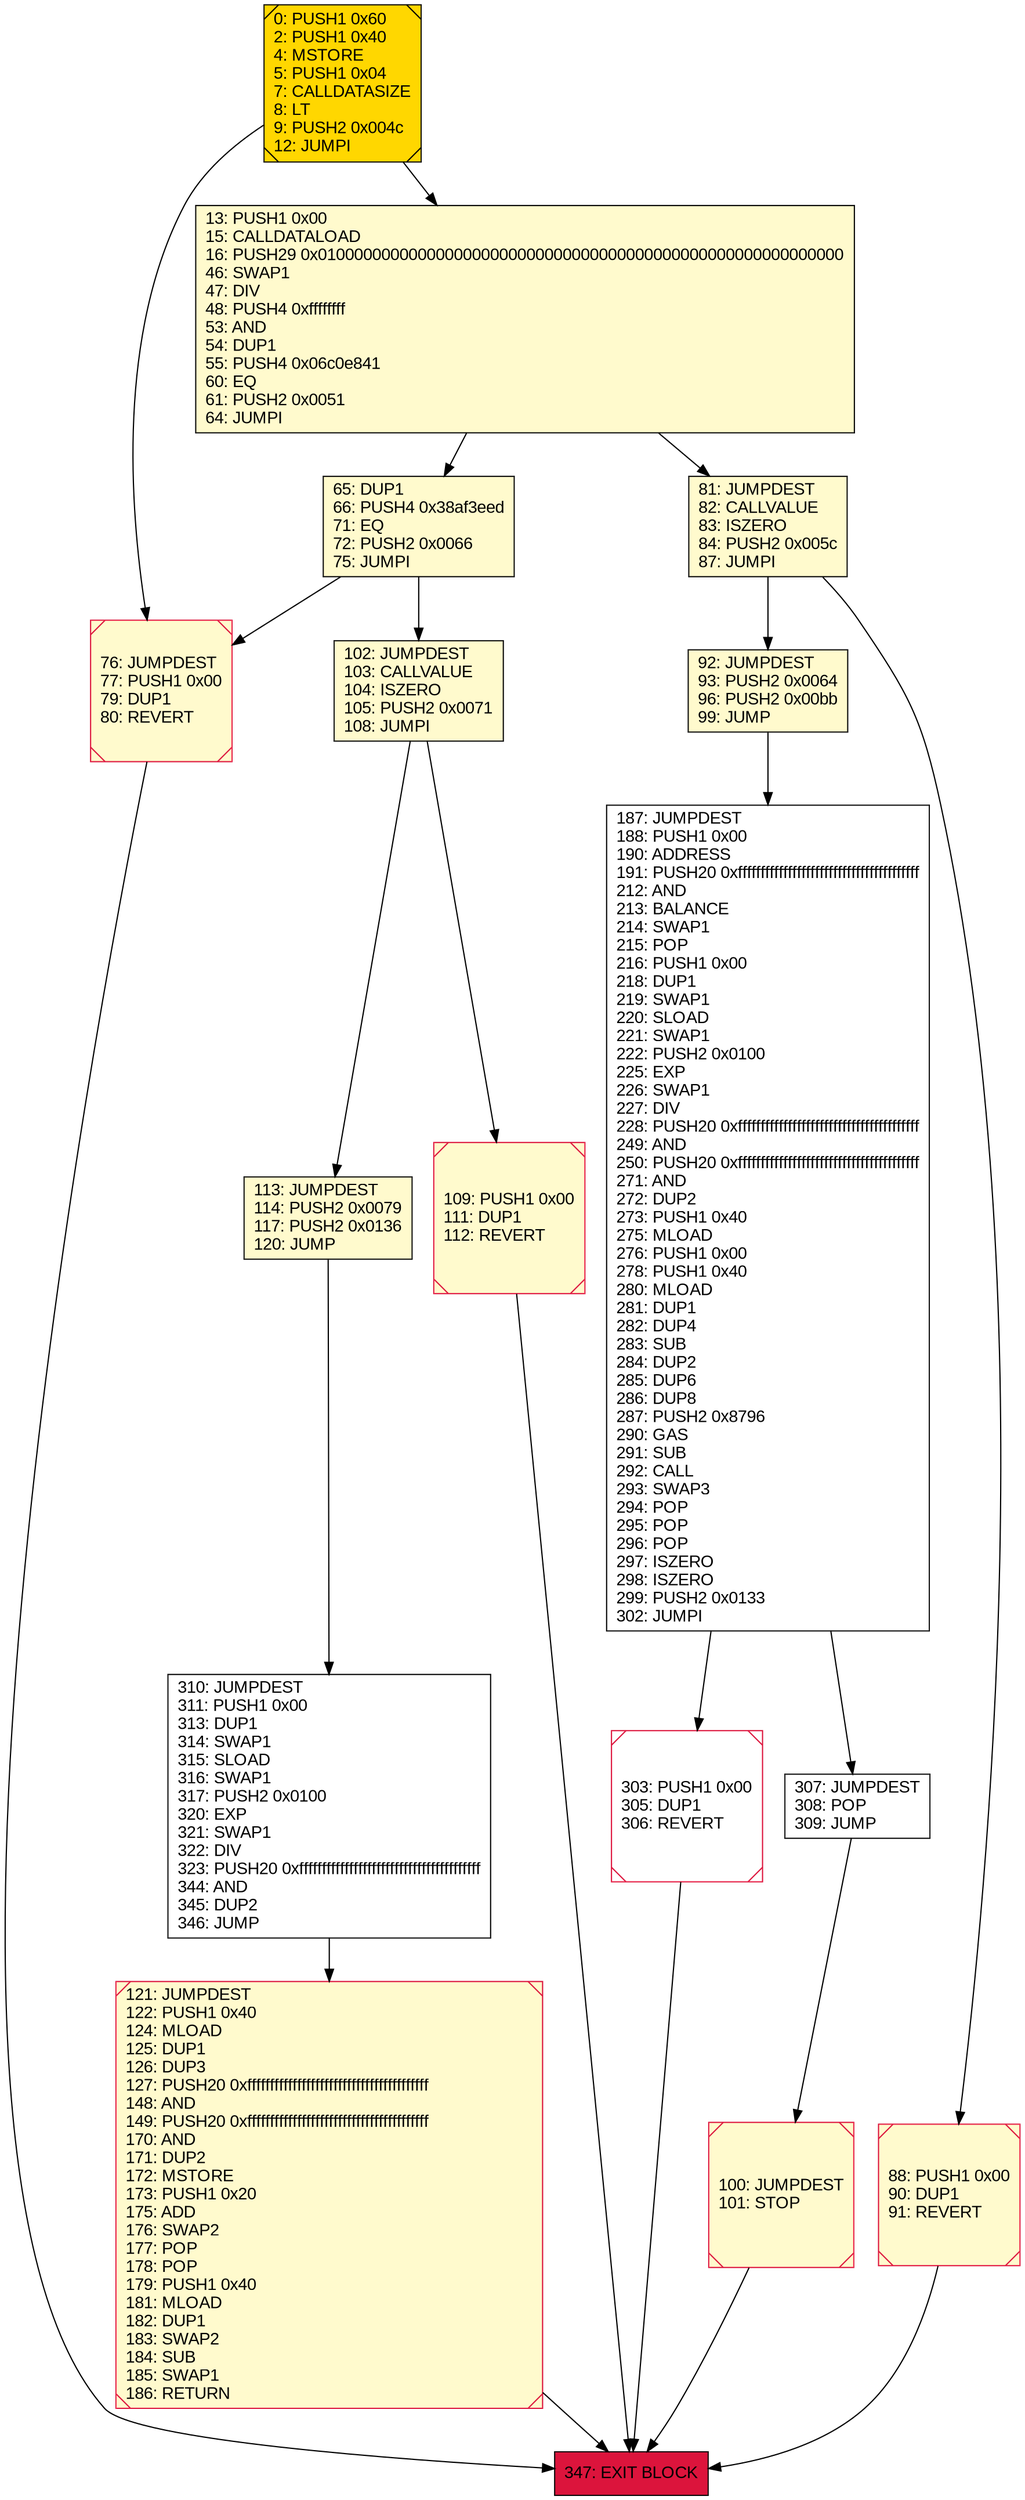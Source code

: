 digraph G {
bgcolor=transparent rankdir=UD;
node [shape=box style=filled color=black fillcolor=white fontname=arial fontcolor=black];
310 [label="310: JUMPDEST\l311: PUSH1 0x00\l313: DUP1\l314: SWAP1\l315: SLOAD\l316: SWAP1\l317: PUSH2 0x0100\l320: EXP\l321: SWAP1\l322: DIV\l323: PUSH20 0xffffffffffffffffffffffffffffffffffffffff\l344: AND\l345: DUP2\l346: JUMP\l" ];
0 [label="0: PUSH1 0x60\l2: PUSH1 0x40\l4: MSTORE\l5: PUSH1 0x04\l7: CALLDATASIZE\l8: LT\l9: PUSH2 0x004c\l12: JUMPI\l" fillcolor=lemonchiffon shape=Msquare fillcolor=gold ];
13 [label="13: PUSH1 0x00\l15: CALLDATALOAD\l16: PUSH29 0x0100000000000000000000000000000000000000000000000000000000\l46: SWAP1\l47: DIV\l48: PUSH4 0xffffffff\l53: AND\l54: DUP1\l55: PUSH4 0x06c0e841\l60: EQ\l61: PUSH2 0x0051\l64: JUMPI\l" fillcolor=lemonchiffon ];
76 [label="76: JUMPDEST\l77: PUSH1 0x00\l79: DUP1\l80: REVERT\l" fillcolor=lemonchiffon shape=Msquare color=crimson ];
121 [label="121: JUMPDEST\l122: PUSH1 0x40\l124: MLOAD\l125: DUP1\l126: DUP3\l127: PUSH20 0xffffffffffffffffffffffffffffffffffffffff\l148: AND\l149: PUSH20 0xffffffffffffffffffffffffffffffffffffffff\l170: AND\l171: DUP2\l172: MSTORE\l173: PUSH1 0x20\l175: ADD\l176: SWAP2\l177: POP\l178: POP\l179: PUSH1 0x40\l181: MLOAD\l182: DUP1\l183: SWAP2\l184: SUB\l185: SWAP1\l186: RETURN\l" fillcolor=lemonchiffon shape=Msquare color=crimson ];
109 [label="109: PUSH1 0x00\l111: DUP1\l112: REVERT\l" fillcolor=lemonchiffon shape=Msquare color=crimson ];
303 [label="303: PUSH1 0x00\l305: DUP1\l306: REVERT\l" shape=Msquare color=crimson ];
81 [label="81: JUMPDEST\l82: CALLVALUE\l83: ISZERO\l84: PUSH2 0x005c\l87: JUMPI\l" fillcolor=lemonchiffon ];
100 [label="100: JUMPDEST\l101: STOP\l" fillcolor=lemonchiffon shape=Msquare color=crimson ];
92 [label="92: JUMPDEST\l93: PUSH2 0x0064\l96: PUSH2 0x00bb\l99: JUMP\l" fillcolor=lemonchiffon ];
102 [label="102: JUMPDEST\l103: CALLVALUE\l104: ISZERO\l105: PUSH2 0x0071\l108: JUMPI\l" fillcolor=lemonchiffon ];
307 [label="307: JUMPDEST\l308: POP\l309: JUMP\l" ];
65 [label="65: DUP1\l66: PUSH4 0x38af3eed\l71: EQ\l72: PUSH2 0x0066\l75: JUMPI\l" fillcolor=lemonchiffon ];
88 [label="88: PUSH1 0x00\l90: DUP1\l91: REVERT\l" fillcolor=lemonchiffon shape=Msquare color=crimson ];
347 [label="347: EXIT BLOCK\l" fillcolor=crimson ];
187 [label="187: JUMPDEST\l188: PUSH1 0x00\l190: ADDRESS\l191: PUSH20 0xffffffffffffffffffffffffffffffffffffffff\l212: AND\l213: BALANCE\l214: SWAP1\l215: POP\l216: PUSH1 0x00\l218: DUP1\l219: SWAP1\l220: SLOAD\l221: SWAP1\l222: PUSH2 0x0100\l225: EXP\l226: SWAP1\l227: DIV\l228: PUSH20 0xffffffffffffffffffffffffffffffffffffffff\l249: AND\l250: PUSH20 0xffffffffffffffffffffffffffffffffffffffff\l271: AND\l272: DUP2\l273: PUSH1 0x40\l275: MLOAD\l276: PUSH1 0x00\l278: PUSH1 0x40\l280: MLOAD\l281: DUP1\l282: DUP4\l283: SUB\l284: DUP2\l285: DUP6\l286: DUP8\l287: PUSH2 0x8796\l290: GAS\l291: SUB\l292: CALL\l293: SWAP3\l294: POP\l295: POP\l296: POP\l297: ISZERO\l298: ISZERO\l299: PUSH2 0x0133\l302: JUMPI\l" ];
113 [label="113: JUMPDEST\l114: PUSH2 0x0079\l117: PUSH2 0x0136\l120: JUMP\l" fillcolor=lemonchiffon ];
0 -> 13;
81 -> 92;
88 -> 347;
65 -> 102;
307 -> 100;
187 -> 307;
81 -> 88;
310 -> 121;
100 -> 347;
92 -> 187;
102 -> 113;
0 -> 76;
13 -> 65;
121 -> 347;
76 -> 347;
187 -> 303;
303 -> 347;
13 -> 81;
109 -> 347;
113 -> 310;
65 -> 76;
102 -> 109;
}